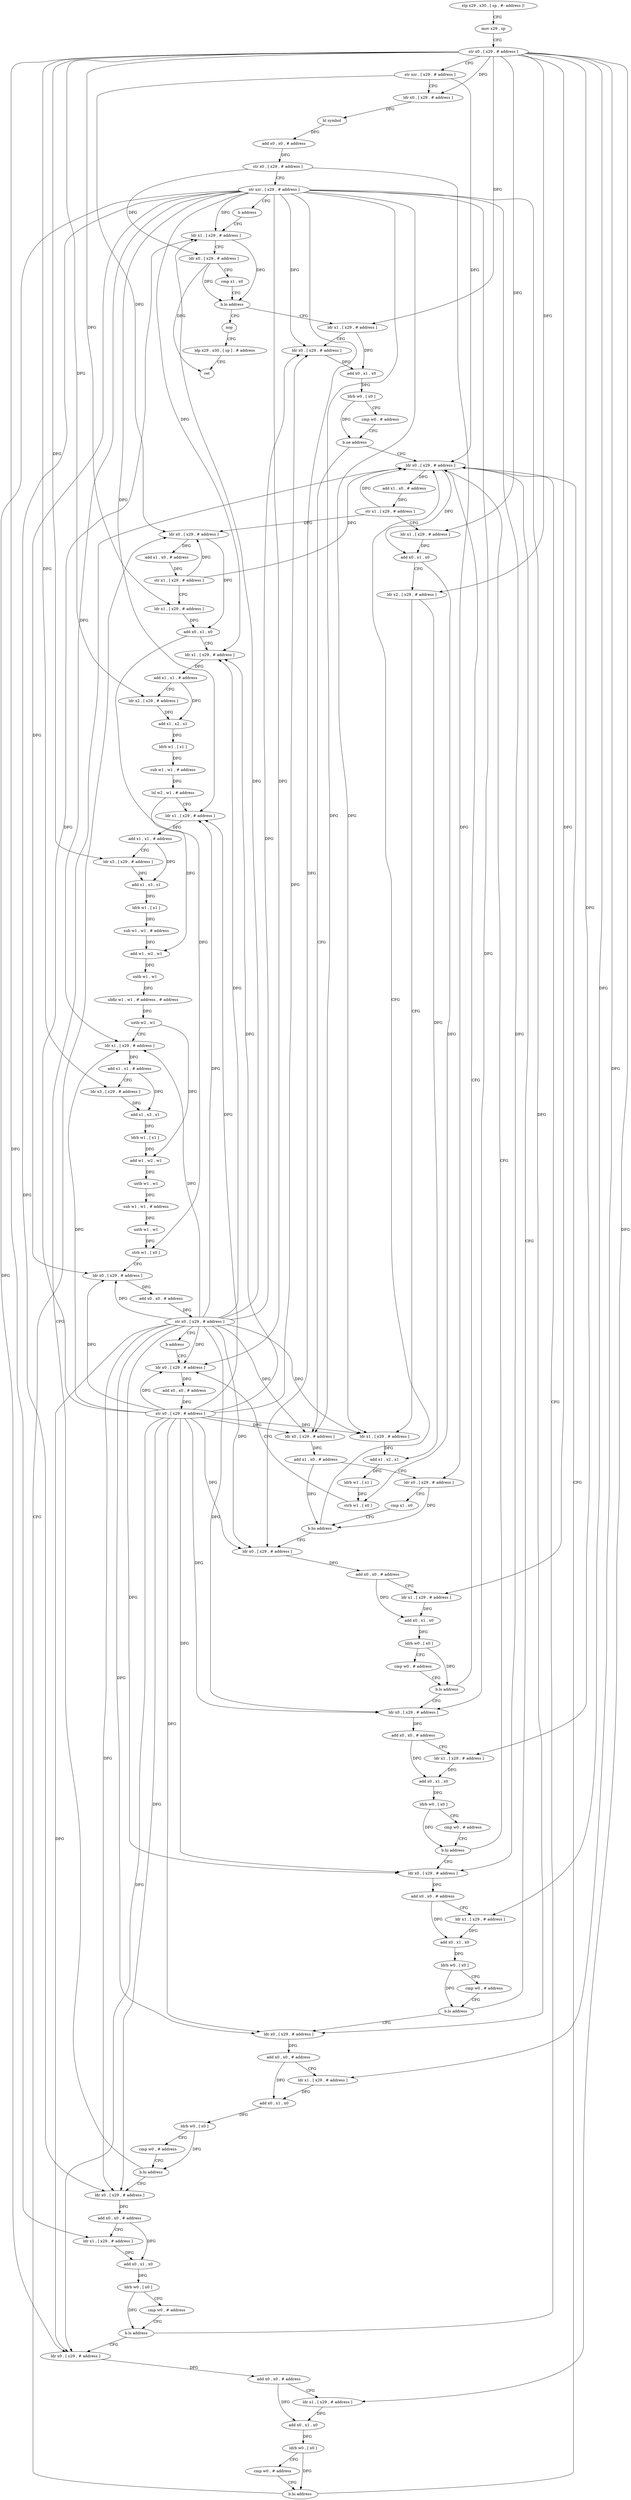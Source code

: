 digraph "func" {
"4336012" [label = "stp x29 , x30 , [ sp , #- address ]!" ]
"4336016" [label = "mov x29 , sp" ]
"4336020" [label = "str x0 , [ x29 , # address ]" ]
"4336024" [label = "str xzr , [ x29 , # address ]" ]
"4336028" [label = "ldr x0 , [ x29 , # address ]" ]
"4336032" [label = "bl symbol" ]
"4336036" [label = "add x0 , x0 , # address" ]
"4336040" [label = "str x0 , [ x29 , # address ]" ]
"4336044" [label = "str xzr , [ x29 , # address ]" ]
"4336048" [label = "b address" ]
"4336460" [label = "ldr x1 , [ x29 , # address ]" ]
"4336464" [label = "ldr x0 , [ x29 , # address ]" ]
"4336468" [label = "cmp x1 , x0" ]
"4336472" [label = "b.lo address" ]
"4336052" [label = "ldr x1 , [ x29 , # address ]" ]
"4336476" [label = "nop" ]
"4336056" [label = "ldr x0 , [ x29 , # address ]" ]
"4336060" [label = "add x0 , x1 , x0" ]
"4336064" [label = "ldrb w0 , [ x0 ]" ]
"4336068" [label = "cmp w0 , # address" ]
"4336072" [label = "b.ne address" ]
"4336408" [label = "ldr x0 , [ x29 , # address ]" ]
"4336076" [label = "ldr x0 , [ x29 , # address ]" ]
"4336480" [label = "ldp x29 , x30 , [ sp ] , # address" ]
"4336484" [label = "ret" ]
"4336412" [label = "add x1 , x0 , # address" ]
"4336416" [label = "str x1 , [ x29 , # address ]" ]
"4336420" [label = "ldr x1 , [ x29 , # address ]" ]
"4336424" [label = "add x0 , x1 , x0" ]
"4336428" [label = "ldr x2 , [ x29 , # address ]" ]
"4336432" [label = "ldr x1 , [ x29 , # address ]" ]
"4336436" [label = "add x1 , x2 , x1" ]
"4336440" [label = "ldrb w1 , [ x1 ]" ]
"4336444" [label = "strb w1 , [ x0 ]" ]
"4336448" [label = "ldr x0 , [ x29 , # address ]" ]
"4336080" [label = "add x1 , x0 , # address" ]
"4336084" [label = "ldr x0 , [ x29 , # address ]" ]
"4336088" [label = "cmp x1 , x0" ]
"4336092" [label = "b.hs address" ]
"4336096" [label = "ldr x0 , [ x29 , # address ]" ]
"4336100" [label = "add x0 , x0 , # address" ]
"4336104" [label = "ldr x1 , [ x29 , # address ]" ]
"4336108" [label = "add x0 , x1 , x0" ]
"4336112" [label = "ldrb w0 , [ x0 ]" ]
"4336116" [label = "cmp w0 , # address" ]
"4336120" [label = "b.ls address" ]
"4336124" [label = "ldr x0 , [ x29 , # address ]" ]
"4336128" [label = "add x0 , x0 , # address" ]
"4336132" [label = "ldr x1 , [ x29 , # address ]" ]
"4336136" [label = "add x0 , x1 , x0" ]
"4336140" [label = "ldrb w0 , [ x0 ]" ]
"4336144" [label = "cmp w0 , # address" ]
"4336148" [label = "b.hi address" ]
"4336152" [label = "ldr x0 , [ x29 , # address ]" ]
"4336156" [label = "add x0 , x0 , # address" ]
"4336160" [label = "ldr x1 , [ x29 , # address ]" ]
"4336164" [label = "add x0 , x1 , x0" ]
"4336168" [label = "ldrb w0 , [ x0 ]" ]
"4336172" [label = "cmp w0 , # address" ]
"4336176" [label = "b.ls address" ]
"4336180" [label = "ldr x0 , [ x29 , # address ]" ]
"4336184" [label = "add x0 , x0 , # address" ]
"4336188" [label = "ldr x1 , [ x29 , # address ]" ]
"4336192" [label = "add x0 , x1 , x0" ]
"4336196" [label = "ldrb w0 , [ x0 ]" ]
"4336200" [label = "cmp w0 , # address" ]
"4336204" [label = "b.hi address" ]
"4336208" [label = "ldr x0 , [ x29 , # address ]" ]
"4336212" [label = "add x0 , x0 , # address" ]
"4336216" [label = "ldr x1 , [ x29 , # address ]" ]
"4336220" [label = "add x0 , x1 , x0" ]
"4336224" [label = "ldrb w0 , [ x0 ]" ]
"4336228" [label = "cmp w0 , # address" ]
"4336232" [label = "b.ls address" ]
"4336236" [label = "ldr x0 , [ x29 , # address ]" ]
"4336240" [label = "add x0 , x0 , # address" ]
"4336244" [label = "ldr x1 , [ x29 , # address ]" ]
"4336248" [label = "add x0 , x1 , x0" ]
"4336252" [label = "ldrb w0 , [ x0 ]" ]
"4336256" [label = "cmp w0 , # address" ]
"4336260" [label = "b.hi address" ]
"4336264" [label = "ldr x0 , [ x29 , # address ]" ]
"4336268" [label = "add x1 , x0 , # address" ]
"4336272" [label = "str x1 , [ x29 , # address ]" ]
"4336276" [label = "ldr x1 , [ x29 , # address ]" ]
"4336280" [label = "add x0 , x1 , x0" ]
"4336284" [label = "ldr x1 , [ x29 , # address ]" ]
"4336288" [label = "add x1 , x1 , # address" ]
"4336292" [label = "ldr x2 , [ x29 , # address ]" ]
"4336296" [label = "add x1 , x2 , x1" ]
"4336300" [label = "ldrb w1 , [ x1 ]" ]
"4336304" [label = "sub w1 , w1 , # address" ]
"4336308" [label = "lsl w2 , w1 , # address" ]
"4336312" [label = "ldr x1 , [ x29 , # address ]" ]
"4336316" [label = "add x1 , x1 , # address" ]
"4336320" [label = "ldr x3 , [ x29 , # address ]" ]
"4336324" [label = "add x1 , x3 , x1" ]
"4336328" [label = "ldrb w1 , [ x1 ]" ]
"4336332" [label = "sub w1 , w1 , # address" ]
"4336336" [label = "add w1 , w2 , w1" ]
"4336340" [label = "uxtb w1 , w1" ]
"4336344" [label = "ubfiz w1 , w1 , # address , # address" ]
"4336348" [label = "uxtb w2 , w1" ]
"4336352" [label = "ldr x1 , [ x29 , # address ]" ]
"4336356" [label = "add x1 , x1 , # address" ]
"4336360" [label = "ldr x3 , [ x29 , # address ]" ]
"4336364" [label = "add x1 , x3 , x1" ]
"4336368" [label = "ldrb w1 , [ x1 ]" ]
"4336372" [label = "add w1 , w2 , w1" ]
"4336376" [label = "uxtb w1 , w1" ]
"4336380" [label = "sub w1 , w1 , # address" ]
"4336384" [label = "uxtb w1 , w1" ]
"4336388" [label = "strb w1 , [ x0 ]" ]
"4336392" [label = "ldr x0 , [ x29 , # address ]" ]
"4336396" [label = "add x0 , x0 , # address" ]
"4336400" [label = "str x0 , [ x29 , # address ]" ]
"4336404" [label = "b address" ]
"4336452" [label = "add x0 , x0 , # address" ]
"4336456" [label = "str x0 , [ x29 , # address ]" ]
"4336012" -> "4336016" [ label = "CFG" ]
"4336016" -> "4336020" [ label = "CFG" ]
"4336020" -> "4336024" [ label = "CFG" ]
"4336020" -> "4336028" [ label = "DFG" ]
"4336020" -> "4336052" [ label = "DFG" ]
"4336020" -> "4336420" [ label = "DFG" ]
"4336020" -> "4336428" [ label = "DFG" ]
"4336020" -> "4336104" [ label = "DFG" ]
"4336020" -> "4336132" [ label = "DFG" ]
"4336020" -> "4336160" [ label = "DFG" ]
"4336020" -> "4336188" [ label = "DFG" ]
"4336020" -> "4336216" [ label = "DFG" ]
"4336020" -> "4336244" [ label = "DFG" ]
"4336020" -> "4336276" [ label = "DFG" ]
"4336020" -> "4336292" [ label = "DFG" ]
"4336020" -> "4336320" [ label = "DFG" ]
"4336020" -> "4336360" [ label = "DFG" ]
"4336024" -> "4336028" [ label = "CFG" ]
"4336024" -> "4336408" [ label = "DFG" ]
"4336024" -> "4336264" [ label = "DFG" ]
"4336028" -> "4336032" [ label = "DFG" ]
"4336032" -> "4336036" [ label = "DFG" ]
"4336036" -> "4336040" [ label = "DFG" ]
"4336040" -> "4336044" [ label = "CFG" ]
"4336040" -> "4336464" [ label = "DFG" ]
"4336040" -> "4336084" [ label = "DFG" ]
"4336044" -> "4336048" [ label = "CFG" ]
"4336044" -> "4336460" [ label = "DFG" ]
"4336044" -> "4336056" [ label = "DFG" ]
"4336044" -> "4336432" [ label = "DFG" ]
"4336044" -> "4336076" [ label = "DFG" ]
"4336044" -> "4336448" [ label = "DFG" ]
"4336044" -> "4336096" [ label = "DFG" ]
"4336044" -> "4336124" [ label = "DFG" ]
"4336044" -> "4336152" [ label = "DFG" ]
"4336044" -> "4336180" [ label = "DFG" ]
"4336044" -> "4336208" [ label = "DFG" ]
"4336044" -> "4336236" [ label = "DFG" ]
"4336044" -> "4336284" [ label = "DFG" ]
"4336044" -> "4336312" [ label = "DFG" ]
"4336044" -> "4336352" [ label = "DFG" ]
"4336044" -> "4336392" [ label = "DFG" ]
"4336048" -> "4336460" [ label = "CFG" ]
"4336460" -> "4336464" [ label = "CFG" ]
"4336460" -> "4336472" [ label = "DFG" ]
"4336464" -> "4336468" [ label = "CFG" ]
"4336464" -> "4336472" [ label = "DFG" ]
"4336464" -> "4336484" [ label = "DFG" ]
"4336468" -> "4336472" [ label = "CFG" ]
"4336472" -> "4336052" [ label = "CFG" ]
"4336472" -> "4336476" [ label = "CFG" ]
"4336052" -> "4336056" [ label = "CFG" ]
"4336052" -> "4336060" [ label = "DFG" ]
"4336476" -> "4336480" [ label = "CFG" ]
"4336056" -> "4336060" [ label = "DFG" ]
"4336060" -> "4336064" [ label = "DFG" ]
"4336064" -> "4336068" [ label = "CFG" ]
"4336064" -> "4336072" [ label = "DFG" ]
"4336068" -> "4336072" [ label = "CFG" ]
"4336072" -> "4336408" [ label = "CFG" ]
"4336072" -> "4336076" [ label = "CFG" ]
"4336408" -> "4336412" [ label = "DFG" ]
"4336408" -> "4336424" [ label = "DFG" ]
"4336076" -> "4336080" [ label = "DFG" ]
"4336480" -> "4336484" [ label = "CFG" ]
"4336412" -> "4336416" [ label = "DFG" ]
"4336416" -> "4336420" [ label = "CFG" ]
"4336416" -> "4336408" [ label = "DFG" ]
"4336416" -> "4336264" [ label = "DFG" ]
"4336420" -> "4336424" [ label = "DFG" ]
"4336424" -> "4336428" [ label = "CFG" ]
"4336424" -> "4336444" [ label = "DFG" ]
"4336428" -> "4336432" [ label = "CFG" ]
"4336428" -> "4336436" [ label = "DFG" ]
"4336432" -> "4336436" [ label = "DFG" ]
"4336436" -> "4336440" [ label = "DFG" ]
"4336440" -> "4336444" [ label = "DFG" ]
"4336444" -> "4336448" [ label = "CFG" ]
"4336448" -> "4336452" [ label = "DFG" ]
"4336080" -> "4336084" [ label = "CFG" ]
"4336080" -> "4336092" [ label = "DFG" ]
"4336084" -> "4336088" [ label = "CFG" ]
"4336084" -> "4336092" [ label = "DFG" ]
"4336088" -> "4336092" [ label = "CFG" ]
"4336092" -> "4336408" [ label = "CFG" ]
"4336092" -> "4336096" [ label = "CFG" ]
"4336096" -> "4336100" [ label = "DFG" ]
"4336100" -> "4336104" [ label = "CFG" ]
"4336100" -> "4336108" [ label = "DFG" ]
"4336104" -> "4336108" [ label = "DFG" ]
"4336108" -> "4336112" [ label = "DFG" ]
"4336112" -> "4336116" [ label = "CFG" ]
"4336112" -> "4336120" [ label = "DFG" ]
"4336116" -> "4336120" [ label = "CFG" ]
"4336120" -> "4336408" [ label = "CFG" ]
"4336120" -> "4336124" [ label = "CFG" ]
"4336124" -> "4336128" [ label = "DFG" ]
"4336128" -> "4336132" [ label = "CFG" ]
"4336128" -> "4336136" [ label = "DFG" ]
"4336132" -> "4336136" [ label = "DFG" ]
"4336136" -> "4336140" [ label = "DFG" ]
"4336140" -> "4336144" [ label = "CFG" ]
"4336140" -> "4336148" [ label = "DFG" ]
"4336144" -> "4336148" [ label = "CFG" ]
"4336148" -> "4336408" [ label = "CFG" ]
"4336148" -> "4336152" [ label = "CFG" ]
"4336152" -> "4336156" [ label = "DFG" ]
"4336156" -> "4336160" [ label = "CFG" ]
"4336156" -> "4336164" [ label = "DFG" ]
"4336160" -> "4336164" [ label = "DFG" ]
"4336164" -> "4336168" [ label = "DFG" ]
"4336168" -> "4336172" [ label = "CFG" ]
"4336168" -> "4336176" [ label = "DFG" ]
"4336172" -> "4336176" [ label = "CFG" ]
"4336176" -> "4336408" [ label = "CFG" ]
"4336176" -> "4336180" [ label = "CFG" ]
"4336180" -> "4336184" [ label = "DFG" ]
"4336184" -> "4336188" [ label = "CFG" ]
"4336184" -> "4336192" [ label = "DFG" ]
"4336188" -> "4336192" [ label = "DFG" ]
"4336192" -> "4336196" [ label = "DFG" ]
"4336196" -> "4336200" [ label = "CFG" ]
"4336196" -> "4336204" [ label = "DFG" ]
"4336200" -> "4336204" [ label = "CFG" ]
"4336204" -> "4336408" [ label = "CFG" ]
"4336204" -> "4336208" [ label = "CFG" ]
"4336208" -> "4336212" [ label = "DFG" ]
"4336212" -> "4336216" [ label = "CFG" ]
"4336212" -> "4336220" [ label = "DFG" ]
"4336216" -> "4336220" [ label = "DFG" ]
"4336220" -> "4336224" [ label = "DFG" ]
"4336224" -> "4336228" [ label = "CFG" ]
"4336224" -> "4336232" [ label = "DFG" ]
"4336228" -> "4336232" [ label = "CFG" ]
"4336232" -> "4336408" [ label = "CFG" ]
"4336232" -> "4336236" [ label = "CFG" ]
"4336236" -> "4336240" [ label = "DFG" ]
"4336240" -> "4336244" [ label = "CFG" ]
"4336240" -> "4336248" [ label = "DFG" ]
"4336244" -> "4336248" [ label = "DFG" ]
"4336248" -> "4336252" [ label = "DFG" ]
"4336252" -> "4336256" [ label = "CFG" ]
"4336252" -> "4336260" [ label = "DFG" ]
"4336256" -> "4336260" [ label = "CFG" ]
"4336260" -> "4336408" [ label = "CFG" ]
"4336260" -> "4336264" [ label = "CFG" ]
"4336264" -> "4336268" [ label = "DFG" ]
"4336264" -> "4336280" [ label = "DFG" ]
"4336268" -> "4336272" [ label = "DFG" ]
"4336272" -> "4336276" [ label = "CFG" ]
"4336272" -> "4336408" [ label = "DFG" ]
"4336272" -> "4336264" [ label = "DFG" ]
"4336276" -> "4336280" [ label = "DFG" ]
"4336280" -> "4336284" [ label = "CFG" ]
"4336280" -> "4336388" [ label = "DFG" ]
"4336284" -> "4336288" [ label = "DFG" ]
"4336288" -> "4336292" [ label = "CFG" ]
"4336288" -> "4336296" [ label = "DFG" ]
"4336292" -> "4336296" [ label = "DFG" ]
"4336296" -> "4336300" [ label = "DFG" ]
"4336300" -> "4336304" [ label = "DFG" ]
"4336304" -> "4336308" [ label = "DFG" ]
"4336308" -> "4336312" [ label = "CFG" ]
"4336308" -> "4336336" [ label = "DFG" ]
"4336312" -> "4336316" [ label = "DFG" ]
"4336316" -> "4336320" [ label = "CFG" ]
"4336316" -> "4336324" [ label = "DFG" ]
"4336320" -> "4336324" [ label = "DFG" ]
"4336324" -> "4336328" [ label = "DFG" ]
"4336328" -> "4336332" [ label = "DFG" ]
"4336332" -> "4336336" [ label = "DFG" ]
"4336336" -> "4336340" [ label = "DFG" ]
"4336340" -> "4336344" [ label = "DFG" ]
"4336344" -> "4336348" [ label = "DFG" ]
"4336348" -> "4336352" [ label = "CFG" ]
"4336348" -> "4336372" [ label = "DFG" ]
"4336352" -> "4336356" [ label = "DFG" ]
"4336356" -> "4336360" [ label = "CFG" ]
"4336356" -> "4336364" [ label = "DFG" ]
"4336360" -> "4336364" [ label = "DFG" ]
"4336364" -> "4336368" [ label = "DFG" ]
"4336368" -> "4336372" [ label = "DFG" ]
"4336372" -> "4336376" [ label = "DFG" ]
"4336376" -> "4336380" [ label = "DFG" ]
"4336380" -> "4336384" [ label = "DFG" ]
"4336384" -> "4336388" [ label = "DFG" ]
"4336388" -> "4336392" [ label = "CFG" ]
"4336392" -> "4336396" [ label = "DFG" ]
"4336396" -> "4336400" [ label = "DFG" ]
"4336400" -> "4336404" [ label = "CFG" ]
"4336400" -> "4336460" [ label = "DFG" ]
"4336400" -> "4336056" [ label = "DFG" ]
"4336400" -> "4336432" [ label = "DFG" ]
"4336400" -> "4336076" [ label = "DFG" ]
"4336400" -> "4336448" [ label = "DFG" ]
"4336400" -> "4336096" [ label = "DFG" ]
"4336400" -> "4336124" [ label = "DFG" ]
"4336400" -> "4336152" [ label = "DFG" ]
"4336400" -> "4336180" [ label = "DFG" ]
"4336400" -> "4336208" [ label = "DFG" ]
"4336400" -> "4336236" [ label = "DFG" ]
"4336400" -> "4336284" [ label = "DFG" ]
"4336400" -> "4336312" [ label = "DFG" ]
"4336400" -> "4336352" [ label = "DFG" ]
"4336400" -> "4336392" [ label = "DFG" ]
"4336404" -> "4336448" [ label = "CFG" ]
"4336452" -> "4336456" [ label = "DFG" ]
"4336456" -> "4336460" [ label = "DFG" ]
"4336456" -> "4336056" [ label = "DFG" ]
"4336456" -> "4336432" [ label = "DFG" ]
"4336456" -> "4336076" [ label = "DFG" ]
"4336456" -> "4336448" [ label = "DFG" ]
"4336456" -> "4336096" [ label = "DFG" ]
"4336456" -> "4336124" [ label = "DFG" ]
"4336456" -> "4336152" [ label = "DFG" ]
"4336456" -> "4336180" [ label = "DFG" ]
"4336456" -> "4336208" [ label = "DFG" ]
"4336456" -> "4336236" [ label = "DFG" ]
"4336456" -> "4336284" [ label = "DFG" ]
"4336456" -> "4336312" [ label = "DFG" ]
"4336456" -> "4336352" [ label = "DFG" ]
"4336456" -> "4336392" [ label = "DFG" ]
}

